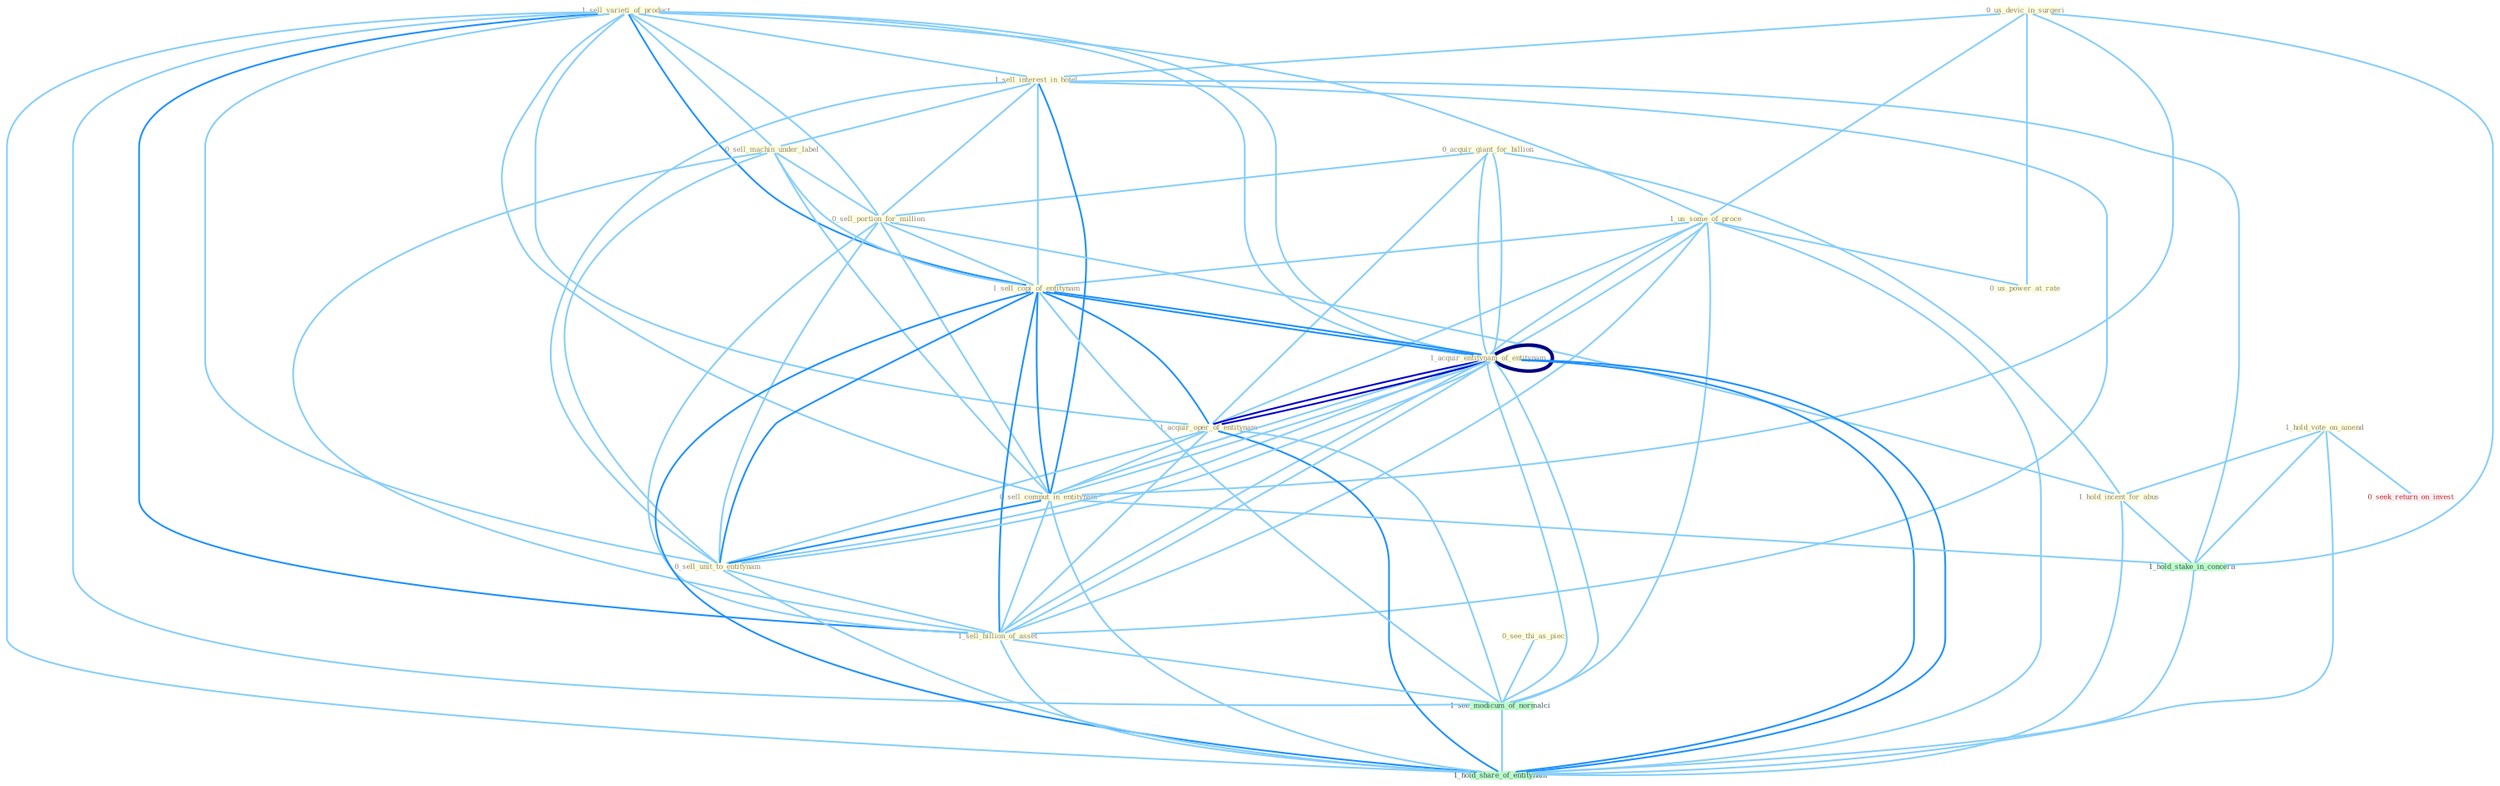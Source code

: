 Graph G{ 
    node
    [shape=polygon,style=filled,width=.5,height=.06,color="#BDFCC9",fixedsize=true,fontsize=4,
    fontcolor="#2f4f4f"];
    {node
    [color="#ffffe0", fontcolor="#8b7d6b"] "0_acquir_giant_for_billion " "1_sell_varieti_of_product " "0_us_devic_in_surgeri " "0_see_thi_as_piec " "1_us_some_of_proce " "1_sell_interest_in_hotel " "0_sell_machin_under_label " "0_sell_portion_for_million " "0_us_power_at_rate " "1_hold_vote_on_amend " "1_acquir_entitynam_of_entitynam " "1_acquir_oper_of_entitynam " "1_sell_copi_of_entitynam " "0_sell_comput_in_entitynam " "1_hold_incent_for_abus " "0_sell_unit_to_entitynam " "1_sell_billion_of_asset "}
{node [color="#fff0f5", fontcolor="#b22222"] "0_seek_return_on_invest "}
edge [color="#B0E2FF"];

	"0_acquir_giant_for_billion " -- "0_sell_portion_for_million " [w="1", color="#87cefa" ];
	"0_acquir_giant_for_billion " -- "1_acquir_entitynam_of_entitynam " [w="1", color="#87cefa" ];
	"0_acquir_giant_for_billion " -- "1_acquir_oper_of_entitynam " [w="1", color="#87cefa" ];
	"0_acquir_giant_for_billion " -- "1_hold_incent_for_abus " [w="1", color="#87cefa" ];
	"0_acquir_giant_for_billion " -- "1_acquir_entitynam_of_entitynam " [w="1", color="#87cefa" ];
	"1_sell_varieti_of_product " -- "1_us_some_of_proce " [w="1", color="#87cefa" ];
	"1_sell_varieti_of_product " -- "1_sell_interest_in_hotel " [w="1", color="#87cefa" ];
	"1_sell_varieti_of_product " -- "0_sell_machin_under_label " [w="1", color="#87cefa" ];
	"1_sell_varieti_of_product " -- "0_sell_portion_for_million " [w="1", color="#87cefa" ];
	"1_sell_varieti_of_product " -- "1_acquir_entitynam_of_entitynam " [w="1", color="#87cefa" ];
	"1_sell_varieti_of_product " -- "1_acquir_oper_of_entitynam " [w="1", color="#87cefa" ];
	"1_sell_varieti_of_product " -- "1_sell_copi_of_entitynam " [w="2", color="#1e90ff" , len=0.8];
	"1_sell_varieti_of_product " -- "0_sell_comput_in_entitynam " [w="1", color="#87cefa" ];
	"1_sell_varieti_of_product " -- "0_sell_unit_to_entitynam " [w="1", color="#87cefa" ];
	"1_sell_varieti_of_product " -- "1_sell_billion_of_asset " [w="2", color="#1e90ff" , len=0.8];
	"1_sell_varieti_of_product " -- "1_see_modicum_of_normalci " [w="1", color="#87cefa" ];
	"1_sell_varieti_of_product " -- "1_acquir_entitynam_of_entitynam " [w="1", color="#87cefa" ];
	"1_sell_varieti_of_product " -- "1_hold_share_of_entitynam " [w="1", color="#87cefa" ];
	"0_us_devic_in_surgeri " -- "1_us_some_of_proce " [w="1", color="#87cefa" ];
	"0_us_devic_in_surgeri " -- "1_sell_interest_in_hotel " [w="1", color="#87cefa" ];
	"0_us_devic_in_surgeri " -- "0_us_power_at_rate " [w="1", color="#87cefa" ];
	"0_us_devic_in_surgeri " -- "0_sell_comput_in_entitynam " [w="1", color="#87cefa" ];
	"0_us_devic_in_surgeri " -- "1_hold_stake_in_concern " [w="1", color="#87cefa" ];
	"0_see_thi_as_piec " -- "1_see_modicum_of_normalci " [w="1", color="#87cefa" ];
	"1_us_some_of_proce " -- "0_us_power_at_rate " [w="1", color="#87cefa" ];
	"1_us_some_of_proce " -- "1_acquir_entitynam_of_entitynam " [w="1", color="#87cefa" ];
	"1_us_some_of_proce " -- "1_acquir_oper_of_entitynam " [w="1", color="#87cefa" ];
	"1_us_some_of_proce " -- "1_sell_copi_of_entitynam " [w="1", color="#87cefa" ];
	"1_us_some_of_proce " -- "1_sell_billion_of_asset " [w="1", color="#87cefa" ];
	"1_us_some_of_proce " -- "1_see_modicum_of_normalci " [w="1", color="#87cefa" ];
	"1_us_some_of_proce " -- "1_acquir_entitynam_of_entitynam " [w="1", color="#87cefa" ];
	"1_us_some_of_proce " -- "1_hold_share_of_entitynam " [w="1", color="#87cefa" ];
	"1_sell_interest_in_hotel " -- "0_sell_machin_under_label " [w="1", color="#87cefa" ];
	"1_sell_interest_in_hotel " -- "0_sell_portion_for_million " [w="1", color="#87cefa" ];
	"1_sell_interest_in_hotel " -- "1_sell_copi_of_entitynam " [w="1", color="#87cefa" ];
	"1_sell_interest_in_hotel " -- "0_sell_comput_in_entitynam " [w="2", color="#1e90ff" , len=0.8];
	"1_sell_interest_in_hotel " -- "0_sell_unit_to_entitynam " [w="1", color="#87cefa" ];
	"1_sell_interest_in_hotel " -- "1_sell_billion_of_asset " [w="1", color="#87cefa" ];
	"1_sell_interest_in_hotel " -- "1_hold_stake_in_concern " [w="1", color="#87cefa" ];
	"0_sell_machin_under_label " -- "0_sell_portion_for_million " [w="1", color="#87cefa" ];
	"0_sell_machin_under_label " -- "1_sell_copi_of_entitynam " [w="1", color="#87cefa" ];
	"0_sell_machin_under_label " -- "0_sell_comput_in_entitynam " [w="1", color="#87cefa" ];
	"0_sell_machin_under_label " -- "0_sell_unit_to_entitynam " [w="1", color="#87cefa" ];
	"0_sell_machin_under_label " -- "1_sell_billion_of_asset " [w="1", color="#87cefa" ];
	"0_sell_portion_for_million " -- "1_sell_copi_of_entitynam " [w="1", color="#87cefa" ];
	"0_sell_portion_for_million " -- "0_sell_comput_in_entitynam " [w="1", color="#87cefa" ];
	"0_sell_portion_for_million " -- "1_hold_incent_for_abus " [w="1", color="#87cefa" ];
	"0_sell_portion_for_million " -- "0_sell_unit_to_entitynam " [w="1", color="#87cefa" ];
	"0_sell_portion_for_million " -- "1_sell_billion_of_asset " [w="1", color="#87cefa" ];
	"1_hold_vote_on_amend " -- "1_hold_incent_for_abus " [w="1", color="#87cefa" ];
	"1_hold_vote_on_amend " -- "1_hold_stake_in_concern " [w="1", color="#87cefa" ];
	"1_hold_vote_on_amend " -- "0_seek_return_on_invest " [w="1", color="#87cefa" ];
	"1_hold_vote_on_amend " -- "1_hold_share_of_entitynam " [w="1", color="#87cefa" ];
	"1_acquir_entitynam_of_entitynam " -- "1_acquir_oper_of_entitynam " [w="3", color="#0000cd" , len=0.6];
	"1_acquir_entitynam_of_entitynam " -- "1_sell_copi_of_entitynam " [w="2", color="#1e90ff" , len=0.8];
	"1_acquir_entitynam_of_entitynam " -- "0_sell_comput_in_entitynam " [w="1", color="#87cefa" ];
	"1_acquir_entitynam_of_entitynam " -- "0_sell_unit_to_entitynam " [w="1", color="#87cefa" ];
	"1_acquir_entitynam_of_entitynam " -- "1_sell_billion_of_asset " [w="1", color="#87cefa" ];
	"1_acquir_entitynam_of_entitynam " -- "1_see_modicum_of_normalci " [w="1", color="#87cefa" ];
	"1_acquir_entitynam_of_entitynam " -- "1_acquir_entitynam_of_entitynam " [w="4", style=bold, color="#000080", len=0.4];
	"1_acquir_entitynam_of_entitynam " -- "1_hold_share_of_entitynam " [w="2", color="#1e90ff" , len=0.8];
	"1_acquir_oper_of_entitynam " -- "1_sell_copi_of_entitynam " [w="2", color="#1e90ff" , len=0.8];
	"1_acquir_oper_of_entitynam " -- "0_sell_comput_in_entitynam " [w="1", color="#87cefa" ];
	"1_acquir_oper_of_entitynam " -- "0_sell_unit_to_entitynam " [w="1", color="#87cefa" ];
	"1_acquir_oper_of_entitynam " -- "1_sell_billion_of_asset " [w="1", color="#87cefa" ];
	"1_acquir_oper_of_entitynam " -- "1_see_modicum_of_normalci " [w="1", color="#87cefa" ];
	"1_acquir_oper_of_entitynam " -- "1_acquir_entitynam_of_entitynam " [w="3", color="#0000cd" , len=0.6];
	"1_acquir_oper_of_entitynam " -- "1_hold_share_of_entitynam " [w="2", color="#1e90ff" , len=0.8];
	"1_sell_copi_of_entitynam " -- "0_sell_comput_in_entitynam " [w="2", color="#1e90ff" , len=0.8];
	"1_sell_copi_of_entitynam " -- "0_sell_unit_to_entitynam " [w="2", color="#1e90ff" , len=0.8];
	"1_sell_copi_of_entitynam " -- "1_sell_billion_of_asset " [w="2", color="#1e90ff" , len=0.8];
	"1_sell_copi_of_entitynam " -- "1_see_modicum_of_normalci " [w="1", color="#87cefa" ];
	"1_sell_copi_of_entitynam " -- "1_acquir_entitynam_of_entitynam " [w="2", color="#1e90ff" , len=0.8];
	"1_sell_copi_of_entitynam " -- "1_hold_share_of_entitynam " [w="2", color="#1e90ff" , len=0.8];
	"0_sell_comput_in_entitynam " -- "0_sell_unit_to_entitynam " [w="2", color="#1e90ff" , len=0.8];
	"0_sell_comput_in_entitynam " -- "1_sell_billion_of_asset " [w="1", color="#87cefa" ];
	"0_sell_comput_in_entitynam " -- "1_hold_stake_in_concern " [w="1", color="#87cefa" ];
	"0_sell_comput_in_entitynam " -- "1_acquir_entitynam_of_entitynam " [w="1", color="#87cefa" ];
	"0_sell_comput_in_entitynam " -- "1_hold_share_of_entitynam " [w="1", color="#87cefa" ];
	"1_hold_incent_for_abus " -- "1_hold_stake_in_concern " [w="1", color="#87cefa" ];
	"1_hold_incent_for_abus " -- "1_hold_share_of_entitynam " [w="1", color="#87cefa" ];
	"0_sell_unit_to_entitynam " -- "1_sell_billion_of_asset " [w="1", color="#87cefa" ];
	"0_sell_unit_to_entitynam " -- "1_acquir_entitynam_of_entitynam " [w="1", color="#87cefa" ];
	"0_sell_unit_to_entitynam " -- "1_hold_share_of_entitynam " [w="1", color="#87cefa" ];
	"1_sell_billion_of_asset " -- "1_see_modicum_of_normalci " [w="1", color="#87cefa" ];
	"1_sell_billion_of_asset " -- "1_acquir_entitynam_of_entitynam " [w="1", color="#87cefa" ];
	"1_sell_billion_of_asset " -- "1_hold_share_of_entitynam " [w="1", color="#87cefa" ];
	"1_hold_stake_in_concern " -- "1_hold_share_of_entitynam " [w="1", color="#87cefa" ];
	"1_see_modicum_of_normalci " -- "1_acquir_entitynam_of_entitynam " [w="1", color="#87cefa" ];
	"1_see_modicum_of_normalci " -- "1_hold_share_of_entitynam " [w="1", color="#87cefa" ];
	"1_acquir_entitynam_of_entitynam " -- "1_hold_share_of_entitynam " [w="2", color="#1e90ff" , len=0.8];
}